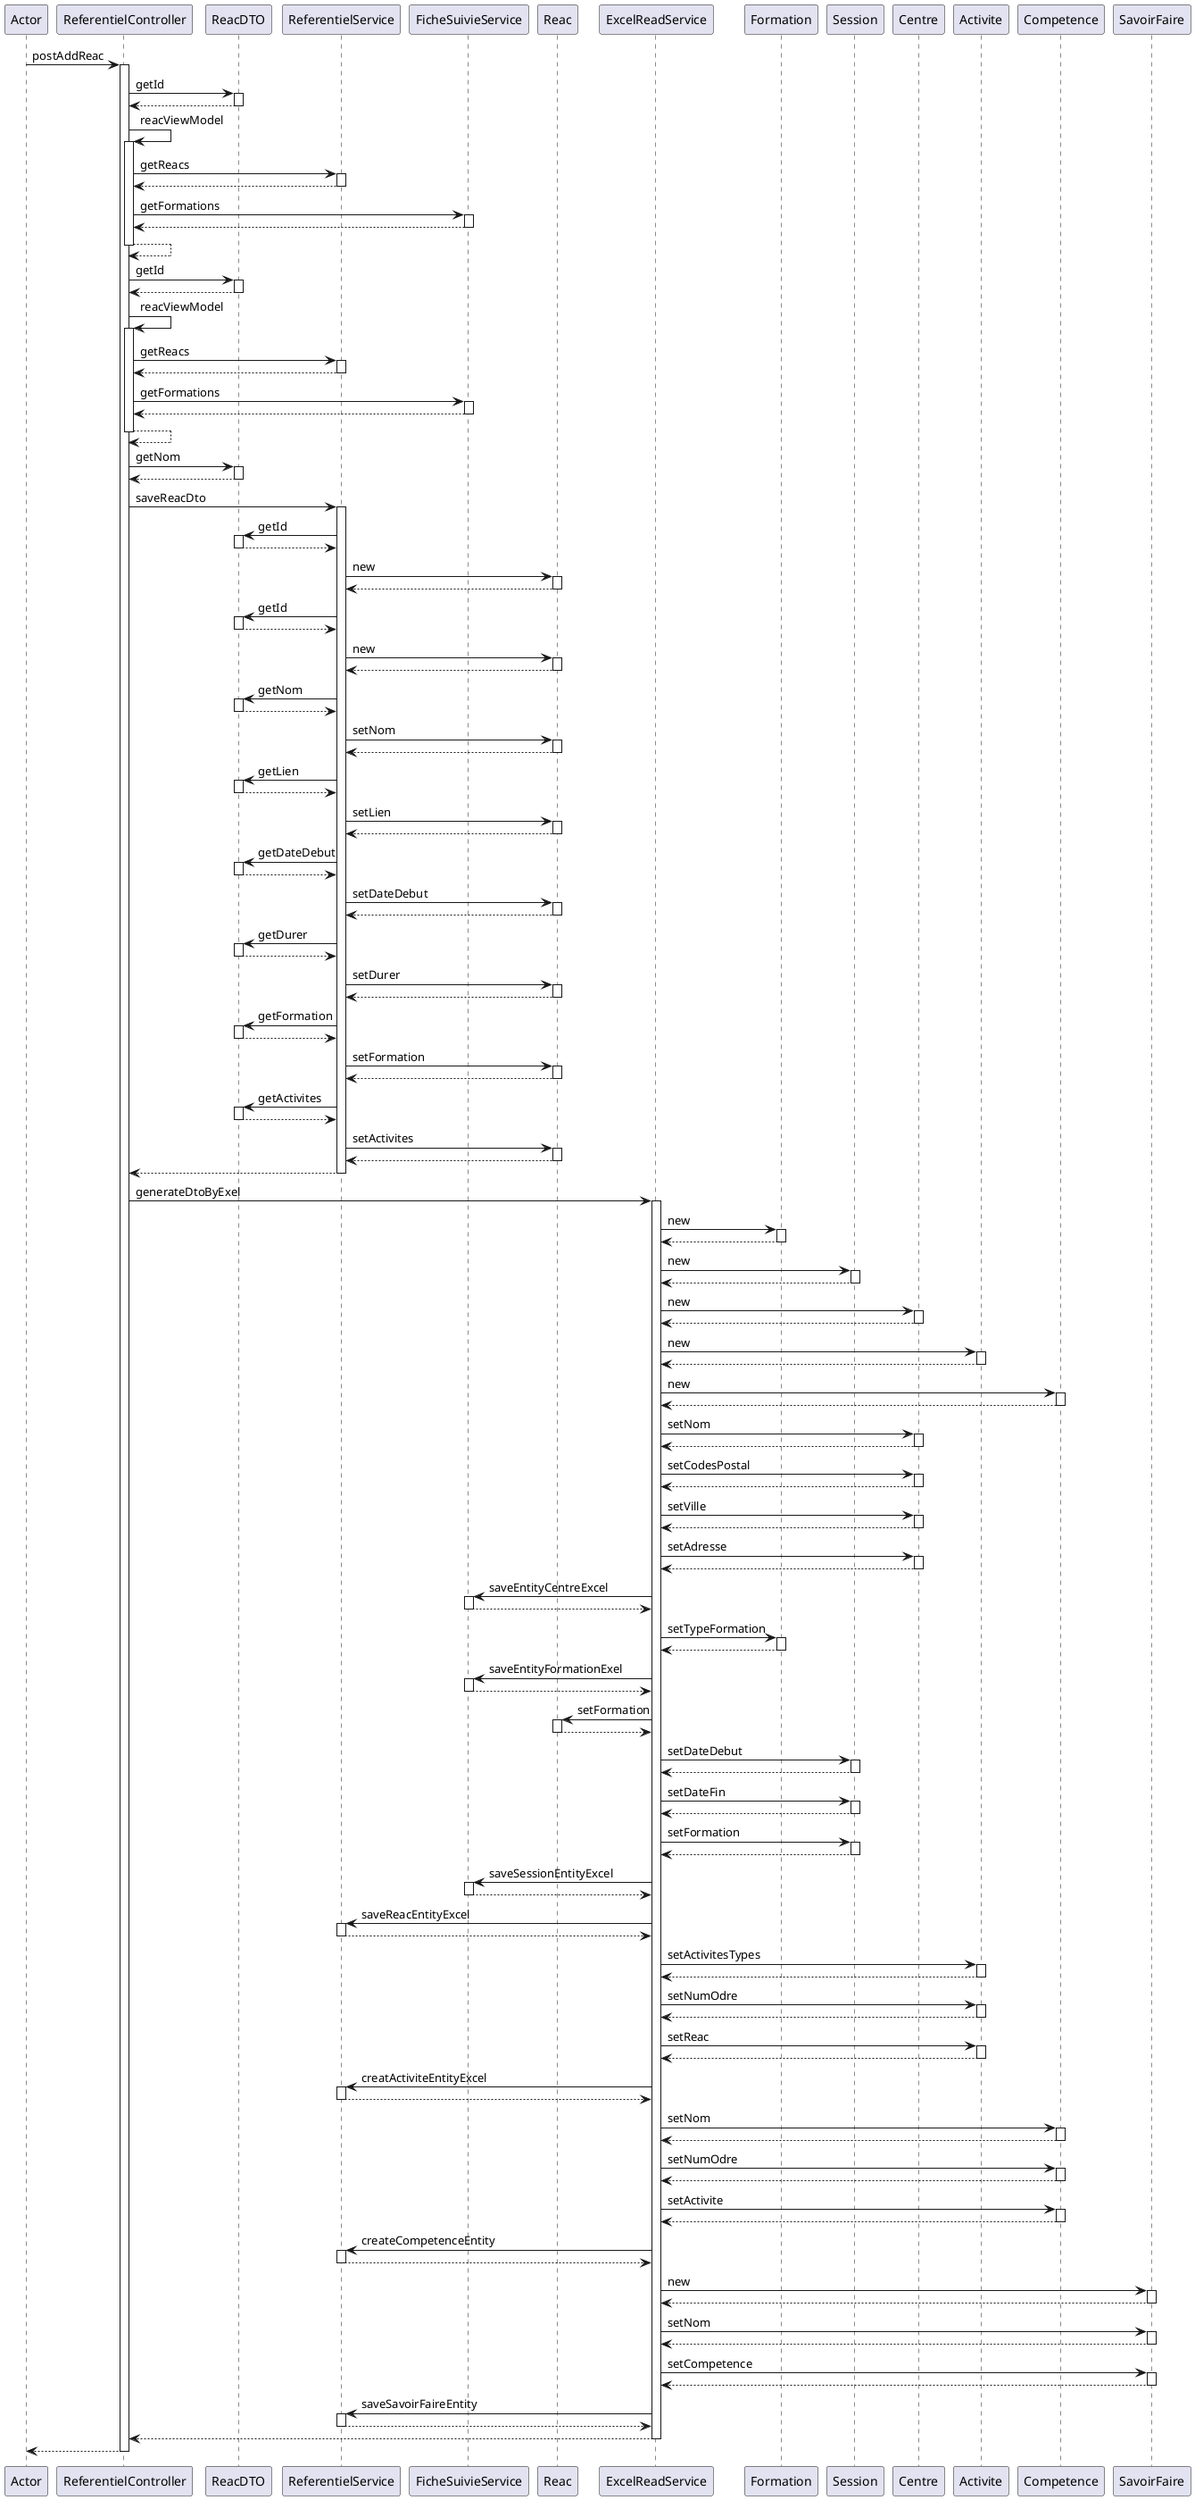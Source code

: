 @startuml
participant Actor
Actor -> ReferentielController : postAddReac
activate ReferentielController
ReferentielController -> ReacDTO : getId
activate ReacDTO
ReacDTO --> ReferentielController
deactivate ReacDTO
ReferentielController -> ReferentielController : reacViewModel
activate ReferentielController
ReferentielController -> ReferentielService : getReacs
activate ReferentielService
ReferentielService --> ReferentielController
deactivate ReferentielService
ReferentielController -> FicheSuivieService : getFormations
activate FicheSuivieService
FicheSuivieService --> ReferentielController
deactivate FicheSuivieService
ReferentielController --> ReferentielController
deactivate ReferentielController
ReferentielController -> ReacDTO : getId
activate ReacDTO
ReacDTO --> ReferentielController
deactivate ReacDTO
ReferentielController -> ReferentielController : reacViewModel
activate ReferentielController
ReferentielController -> ReferentielService : getReacs
activate ReferentielService
ReferentielService --> ReferentielController
deactivate ReferentielService
ReferentielController -> FicheSuivieService : getFormations
activate FicheSuivieService
FicheSuivieService --> ReferentielController
deactivate FicheSuivieService
ReferentielController --> ReferentielController
deactivate ReferentielController
ReferentielController -> ReacDTO : getNom
activate ReacDTO
ReacDTO --> ReferentielController
deactivate ReacDTO
ReferentielController -> ReferentielService : saveReacDto
activate ReferentielService
ReferentielService -> ReacDTO : getId
activate ReacDTO
ReacDTO --> ReferentielService
deactivate ReacDTO
ReferentielService -> Reac : new
activate Reac
Reac --> ReferentielService
deactivate Reac
ReferentielService -> ReacDTO : getId
activate ReacDTO
ReacDTO --> ReferentielService
deactivate ReacDTO
ReferentielService -> Reac : new
activate Reac
Reac --> ReferentielService
deactivate Reac
ReferentielService -> ReacDTO : getNom
activate ReacDTO
ReacDTO --> ReferentielService
deactivate ReacDTO
ReferentielService -> Reac : setNom
activate Reac
Reac --> ReferentielService
deactivate Reac
ReferentielService -> ReacDTO : getLien
activate ReacDTO
ReacDTO --> ReferentielService
deactivate ReacDTO
ReferentielService -> Reac : setLien
activate Reac
Reac --> ReferentielService
deactivate Reac
ReferentielService -> ReacDTO : getDateDebut
activate ReacDTO
ReacDTO --> ReferentielService
deactivate ReacDTO
ReferentielService -> Reac : setDateDebut
activate Reac
Reac --> ReferentielService
deactivate Reac
ReferentielService -> ReacDTO : getDurer
activate ReacDTO
ReacDTO --> ReferentielService
deactivate ReacDTO
ReferentielService -> Reac : setDurer
activate Reac
Reac --> ReferentielService
deactivate Reac
ReferentielService -> ReacDTO : getFormation
activate ReacDTO
ReacDTO --> ReferentielService
deactivate ReacDTO
ReferentielService -> Reac : setFormation
activate Reac
Reac --> ReferentielService
deactivate Reac
ReferentielService -> ReacDTO : getActivites
activate ReacDTO
ReacDTO --> ReferentielService
deactivate ReacDTO
ReferentielService -> Reac : setActivites
activate Reac
Reac --> ReferentielService
deactivate Reac
ReferentielService --> ReferentielController
deactivate ReferentielService
ReferentielController -> ExcelReadService : generateDtoByExel
activate ExcelReadService
ExcelReadService -> Formation : new
activate Formation
Formation --> ExcelReadService
deactivate Formation
ExcelReadService -> Session : new
activate Session
Session --> ExcelReadService
deactivate Session
ExcelReadService -> Centre : new
activate Centre
Centre --> ExcelReadService
deactivate Centre
ExcelReadService -> Activite : new
activate Activite
Activite --> ExcelReadService
deactivate Activite
ExcelReadService -> Competence : new
activate Competence
Competence --> ExcelReadService
deactivate Competence
ExcelReadService -> Centre : setNom
activate Centre
Centre --> ExcelReadService
deactivate Centre
ExcelReadService -> Centre : setCodesPostal
activate Centre
Centre --> ExcelReadService
deactivate Centre
ExcelReadService -> Centre : setVille
activate Centre
Centre --> ExcelReadService
deactivate Centre
ExcelReadService -> Centre : setAdresse
activate Centre
Centre --> ExcelReadService
deactivate Centre
ExcelReadService -> FicheSuivieService : saveEntityCentreExcel
activate FicheSuivieService
FicheSuivieService --> ExcelReadService
deactivate FicheSuivieService
ExcelReadService -> Formation : setTypeFormation
activate Formation
Formation --> ExcelReadService
deactivate Formation
ExcelReadService -> FicheSuivieService : saveEntityFormationExel
activate FicheSuivieService
FicheSuivieService --> ExcelReadService
deactivate FicheSuivieService
ExcelReadService -> Reac : setFormation
activate Reac
Reac --> ExcelReadService
deactivate Reac
ExcelReadService -> Session : setDateDebut
activate Session
Session --> ExcelReadService
deactivate Session
ExcelReadService -> Session : setDateFin
activate Session
Session --> ExcelReadService
deactivate Session
ExcelReadService -> Session : setFormation
activate Session
Session --> ExcelReadService
deactivate Session
ExcelReadService -> FicheSuivieService : saveSessionEntityExcel
activate FicheSuivieService
FicheSuivieService --> ExcelReadService
deactivate FicheSuivieService
ExcelReadService -> ReferentielService : saveReacEntityExcel
activate ReferentielService
ReferentielService --> ExcelReadService
deactivate ReferentielService
ExcelReadService -> Activite : setActivitesTypes
activate Activite
Activite --> ExcelReadService
deactivate Activite
ExcelReadService -> Activite : setNumOdre
activate Activite
Activite --> ExcelReadService
deactivate Activite
ExcelReadService -> Activite : setReac
activate Activite
Activite --> ExcelReadService
deactivate Activite
ExcelReadService -> ReferentielService : creatActiviteEntityExcel
activate ReferentielService
ReferentielService --> ExcelReadService
deactivate ReferentielService
ExcelReadService -> Competence : setNom
activate Competence
Competence --> ExcelReadService
deactivate Competence
ExcelReadService -> Competence : setNumOdre
activate Competence
Competence --> ExcelReadService
deactivate Competence
ExcelReadService -> Competence : setActivite
activate Competence
Competence --> ExcelReadService
deactivate Competence
ExcelReadService -> ReferentielService : createCompetenceEntity
activate ReferentielService
ReferentielService --> ExcelReadService
deactivate ReferentielService
ExcelReadService -> SavoirFaire : new
activate SavoirFaire
SavoirFaire --> ExcelReadService
deactivate SavoirFaire
ExcelReadService -> SavoirFaire : setNom
activate SavoirFaire
SavoirFaire --> ExcelReadService
deactivate SavoirFaire
ExcelReadService -> SavoirFaire : setCompetence
activate SavoirFaire
SavoirFaire --> ExcelReadService
deactivate SavoirFaire
ExcelReadService -> ReferentielService : saveSavoirFaireEntity
activate ReferentielService
ReferentielService --> ExcelReadService
deactivate ReferentielService
ExcelReadService --> ReferentielController
deactivate ExcelReadService
return
@enduml